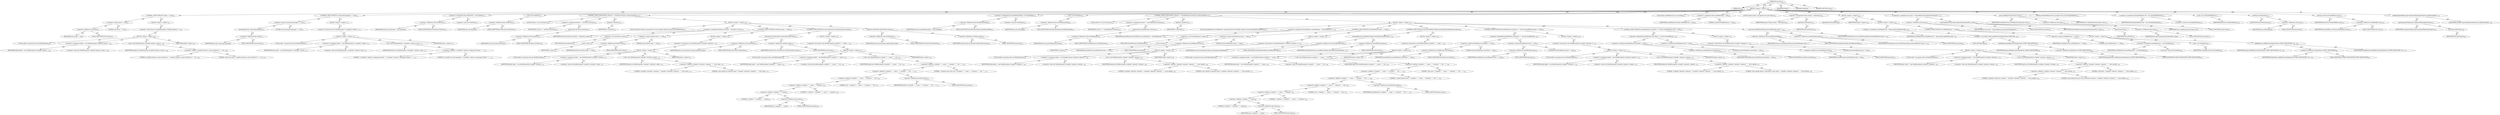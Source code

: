 digraph "execute" {  
"111669149706" [label = <(METHOD,execute)<SUB>206</SUB>> ]
"115964116997" [label = <(PARAM,this)<SUB>206</SUB>> ]
"25769803786" [label = <(BLOCK,&lt;empty&gt;,&lt;empty&gt;)<SUB>206</SUB>> ]
"47244640256" [label = <(CONTROL_STRUCTURE,IF,if (name == null))<SUB>207</SUB>> ]
"30064771088" [label = <(&lt;operator&gt;.equals,name == null)<SUB>207</SUB>> ]
"30064771089" [label = <(&lt;operator&gt;.fieldAccess,this.name)<SUB>207</SUB>> ]
"68719476761" [label = <(IDENTIFIER,this,name == null)> ]
"55834574856" [label = <(FIELD_IDENTIFIER,name,name)<SUB>207</SUB>> ]
"90194313216" [label = <(LITERAL,null,name == null)<SUB>207</SUB>> ]
"25769803787" [label = <(BLOCK,&lt;empty&gt;,&lt;empty&gt;)<SUB>207</SUB>> ]
"30064771090" [label = <(&lt;operator&gt;.throw,throw new BuildException(&quot;scriptdef requires a ...)<SUB>208</SUB>> ]
"25769803788" [label = <(BLOCK,&lt;empty&gt;,&lt;empty&gt;)<SUB>208</SUB>> ]
"94489280512" [label = <(LOCAL,$obj0: org.apache.tools.ant.BuildException)<SUB>208</SUB>> ]
"30064771091" [label = <(&lt;operator&gt;.assignment,$obj0 = new BuildException(&quot;scriptdef requires ...)<SUB>208</SUB>> ]
"68719476762" [label = <(IDENTIFIER,$obj0,$obj0 = new BuildException(&quot;scriptdef requires ...)<SUB>208</SUB>> ]
"30064771092" [label = <(&lt;operator&gt;.alloc,new BuildException(&quot;scriptdef requires a name a...)<SUB>208</SUB>> ]
"30064771093" [label = <(&lt;init&gt;,new BuildException(&quot;scriptdef requires a name a...)<SUB>208</SUB>> ]
"68719476763" [label = <(IDENTIFIER,$obj0,new BuildException(&quot;scriptdef requires a name a...)<SUB>208</SUB>> ]
"30064771094" [label = <(&lt;operator&gt;.addition,&quot;scriptdef requires a name attribute to &quot; + &quot;na...)<SUB>208</SUB>> ]
"90194313217" [label = <(LITERAL,&quot;scriptdef requires a name attribute to &quot;,&quot;scriptdef requires a name attribute to &quot; + &quot;na...)<SUB>208</SUB>> ]
"90194313218" [label = <(LITERAL,&quot;name the script&quot;,&quot;scriptdef requires a name attribute to &quot; + &quot;na...)<SUB>209</SUB>> ]
"68719476764" [label = <(IDENTIFIER,$obj0,&lt;empty&gt;)<SUB>208</SUB>> ]
"47244640257" [label = <(CONTROL_STRUCTURE,IF,if (runner.getLanguage() == null))<SUB>212</SUB>> ]
"30064771095" [label = <(&lt;operator&gt;.equals,runner.getLanguage() == null)<SUB>212</SUB>> ]
"30064771096" [label = <(getLanguage,this.runner.getLanguage())<SUB>212</SUB>> ]
"30064771097" [label = <(&lt;operator&gt;.fieldAccess,this.runner)<SUB>212</SUB>> ]
"68719476765" [label = <(IDENTIFIER,this,this.runner.getLanguage())> ]
"55834574857" [label = <(FIELD_IDENTIFIER,runner,runner)<SUB>212</SUB>> ]
"90194313219" [label = <(LITERAL,null,runner.getLanguage() == null)<SUB>212</SUB>> ]
"25769803789" [label = <(BLOCK,&lt;empty&gt;,&lt;empty&gt;)<SUB>212</SUB>> ]
"30064771098" [label = <(&lt;operator&gt;.throw,throw new BuildException(&quot;&lt;scriptdef&gt; requires ...)<SUB>213</SUB>> ]
"25769803790" [label = <(BLOCK,&lt;empty&gt;,&lt;empty&gt;)<SUB>213</SUB>> ]
"94489280513" [label = <(LOCAL,$obj1: org.apache.tools.ant.BuildException)<SUB>213</SUB>> ]
"30064771099" [label = <(&lt;operator&gt;.assignment,$obj1 = new BuildException(&quot;&lt;scriptdef&gt; require...)<SUB>213</SUB>> ]
"68719476766" [label = <(IDENTIFIER,$obj1,$obj1 = new BuildException(&quot;&lt;scriptdef&gt; require...)<SUB>213</SUB>> ]
"30064771100" [label = <(&lt;operator&gt;.alloc,new BuildException(&quot;&lt;scriptdef&gt; requires a lang...)<SUB>213</SUB>> ]
"30064771101" [label = <(&lt;init&gt;,new BuildException(&quot;&lt;scriptdef&gt; requires a lang...)<SUB>213</SUB>> ]
"68719476767" [label = <(IDENTIFIER,$obj1,new BuildException(&quot;&lt;scriptdef&gt; requires a lang...)<SUB>213</SUB>> ]
"30064771102" [label = <(&lt;operator&gt;.addition,&quot;&lt;scriptdef&gt; requires a language attribute &quot; + ...)<SUB>213</SUB>> ]
"90194313220" [label = <(LITERAL,&quot;&lt;scriptdef&gt; requires a language attribute &quot;,&quot;&lt;scriptdef&gt; requires a language attribute &quot; + ...)<SUB>213</SUB>> ]
"90194313221" [label = <(LITERAL,&quot;to specify the script language&quot;,&quot;&lt;scriptdef&gt; requires a language attribute &quot; + ...)<SUB>214</SUB>> ]
"68719476768" [label = <(IDENTIFIER,$obj1,&lt;empty&gt;)<SUB>213</SUB>> ]
"30064771103" [label = <(&lt;operator&gt;.assignment,this.attributeSet = new HashSet())<SUB>217</SUB>> ]
"30064771104" [label = <(&lt;operator&gt;.fieldAccess,this.attributeSet)<SUB>217</SUB>> ]
"68719476769" [label = <(IDENTIFIER,this,this.attributeSet = new HashSet())> ]
"55834574858" [label = <(FIELD_IDENTIFIER,attributeSet,attributeSet)<SUB>217</SUB>> ]
"30064771105" [label = <(&lt;operator&gt;.alloc,new HashSet())<SUB>217</SUB>> ]
"30064771106" [label = <(&lt;init&gt;,new HashSet())<SUB>217</SUB>> ]
"30064771107" [label = <(&lt;operator&gt;.fieldAccess,this.attributeSet)<SUB>217</SUB>> ]
"68719476770" [label = <(IDENTIFIER,this,new HashSet())> ]
"55834574859" [label = <(FIELD_IDENTIFIER,attributeSet,attributeSet)<SUB>217</SUB>> ]
"47244640258" [label = <(CONTROL_STRUCTURE,FOR,for (Iterator i = attributes.iterator(); Some(i.hasNext()); ))<SUB>218</SUB>> ]
"94489280514" [label = <(LOCAL,Iterator i: java.util.Iterator)<SUB>218</SUB>> ]
"30064771108" [label = <(&lt;operator&gt;.assignment,Iterator i = attributes.iterator())<SUB>218</SUB>> ]
"68719476771" [label = <(IDENTIFIER,i,Iterator i = attributes.iterator())<SUB>218</SUB>> ]
"30064771109" [label = <(iterator,this.attributes.iterator())<SUB>218</SUB>> ]
"30064771110" [label = <(&lt;operator&gt;.fieldAccess,this.attributes)<SUB>218</SUB>> ]
"68719476772" [label = <(IDENTIFIER,this,this.attributes.iterator())> ]
"55834574860" [label = <(FIELD_IDENTIFIER,attributes,attributes)<SUB>218</SUB>> ]
"30064771111" [label = <(hasNext,i.hasNext())<SUB>218</SUB>> ]
"68719476773" [label = <(IDENTIFIER,i,i.hasNext())<SUB>218</SUB>> ]
"25769803791" [label = <(BLOCK,&lt;empty&gt;,&lt;empty&gt;)<SUB>218</SUB>> ]
"94489280515" [label = <(LOCAL,Attribute attribute: org.apache.tools.ant.taskdefs.optional.script.ScriptDef$Attribute)<SUB>219</SUB>> ]
"30064771112" [label = <(&lt;operator&gt;.assignment,Attribute attribute = (Attribute) i.next())<SUB>219</SUB>> ]
"68719476774" [label = <(IDENTIFIER,attribute,Attribute attribute = (Attribute) i.next())<SUB>219</SUB>> ]
"30064771113" [label = <(&lt;operator&gt;.cast,(Attribute) i.next())<SUB>219</SUB>> ]
"180388626432" [label = <(TYPE_REF,Attribute,Attribute)<SUB>219</SUB>> ]
"30064771114" [label = <(next,i.next())<SUB>219</SUB>> ]
"68719476775" [label = <(IDENTIFIER,i,i.next())<SUB>219</SUB>> ]
"47244640259" [label = <(CONTROL_STRUCTURE,IF,if (attribute.name == null))<SUB>220</SUB>> ]
"30064771115" [label = <(&lt;operator&gt;.equals,attribute.name == null)<SUB>220</SUB>> ]
"30064771116" [label = <(&lt;operator&gt;.fieldAccess,attribute.name)<SUB>220</SUB>> ]
"68719476776" [label = <(IDENTIFIER,attribute,attribute.name == null)<SUB>220</SUB>> ]
"55834574861" [label = <(FIELD_IDENTIFIER,name,name)<SUB>220</SUB>> ]
"90194313222" [label = <(LITERAL,null,attribute.name == null)<SUB>220</SUB>> ]
"25769803792" [label = <(BLOCK,&lt;empty&gt;,&lt;empty&gt;)<SUB>220</SUB>> ]
"30064771117" [label = <(&lt;operator&gt;.throw,throw new BuildException(&quot;scriptdef &lt;attribute&gt;...)<SUB>221</SUB>> ]
"25769803793" [label = <(BLOCK,&lt;empty&gt;,&lt;empty&gt;)<SUB>221</SUB>> ]
"94489280516" [label = <(LOCAL,$obj2: org.apache.tools.ant.BuildException)<SUB>221</SUB>> ]
"30064771118" [label = <(&lt;operator&gt;.assignment,$obj2 = new BuildException(&quot;scriptdef &lt;attribut...)<SUB>221</SUB>> ]
"68719476777" [label = <(IDENTIFIER,$obj2,$obj2 = new BuildException(&quot;scriptdef &lt;attribut...)<SUB>221</SUB>> ]
"30064771119" [label = <(&lt;operator&gt;.alloc,new BuildException(&quot;scriptdef &lt;attribute&gt; eleme...)<SUB>221</SUB>> ]
"30064771120" [label = <(&lt;init&gt;,new BuildException(&quot;scriptdef &lt;attribute&gt; eleme...)<SUB>221</SUB>> ]
"68719476778" [label = <(IDENTIFIER,$obj2,new BuildException(&quot;scriptdef &lt;attribute&gt; eleme...)<SUB>221</SUB>> ]
"30064771121" [label = <(&lt;operator&gt;.addition,&quot;scriptdef &lt;attribute&gt; elements &quot; + &quot;must speci...)<SUB>221</SUB>> ]
"90194313223" [label = <(LITERAL,&quot;scriptdef &lt;attribute&gt; elements &quot;,&quot;scriptdef &lt;attribute&gt; elements &quot; + &quot;must speci...)<SUB>221</SUB>> ]
"90194313224" [label = <(LITERAL,&quot;must specify an attribute name&quot;,&quot;scriptdef &lt;attribute&gt; elements &quot; + &quot;must speci...)<SUB>222</SUB>> ]
"68719476779" [label = <(IDENTIFIER,$obj2,&lt;empty&gt;)<SUB>221</SUB>> ]
"47244640260" [label = <(CONTROL_STRUCTURE,IF,if (this.attributeSet.contains(attribute.name)))<SUB>225</SUB>> ]
"30064771122" [label = <(contains,this.attributeSet.contains(attribute.name))<SUB>225</SUB>> ]
"30064771123" [label = <(&lt;operator&gt;.fieldAccess,this.attributeSet)<SUB>225</SUB>> ]
"68719476780" [label = <(IDENTIFIER,this,this.attributeSet.contains(attribute.name))> ]
"55834574862" [label = <(FIELD_IDENTIFIER,attributeSet,attributeSet)<SUB>225</SUB>> ]
"30064771124" [label = <(&lt;operator&gt;.fieldAccess,attribute.name)<SUB>225</SUB>> ]
"68719476781" [label = <(IDENTIFIER,attribute,this.attributeSet.contains(attribute.name))<SUB>225</SUB>> ]
"55834574863" [label = <(FIELD_IDENTIFIER,name,name)<SUB>225</SUB>> ]
"25769803794" [label = <(BLOCK,&lt;empty&gt;,&lt;empty&gt;)<SUB>225</SUB>> ]
"30064771125" [label = <(&lt;operator&gt;.throw,throw new BuildException(&quot;scriptdef &lt;&quot; + name +...)<SUB>226</SUB>> ]
"25769803795" [label = <(BLOCK,&lt;empty&gt;,&lt;empty&gt;)<SUB>226</SUB>> ]
"94489280517" [label = <(LOCAL,$obj3: org.apache.tools.ant.BuildException)<SUB>226</SUB>> ]
"30064771126" [label = <(&lt;operator&gt;.assignment,$obj3 = new BuildException(&quot;scriptdef &lt;&quot; + name...)<SUB>226</SUB>> ]
"68719476782" [label = <(IDENTIFIER,$obj3,$obj3 = new BuildException(&quot;scriptdef &lt;&quot; + name...)<SUB>226</SUB>> ]
"30064771127" [label = <(&lt;operator&gt;.alloc,new BuildException(&quot;scriptdef &lt;&quot; + name + &quot;&gt; de...)<SUB>226</SUB>> ]
"30064771128" [label = <(&lt;init&gt;,new BuildException(&quot;scriptdef &lt;&quot; + name + &quot;&gt; de...)<SUB>226</SUB>> ]
"68719476783" [label = <(IDENTIFIER,$obj3,new BuildException(&quot;scriptdef &lt;&quot; + name + &quot;&gt; de...)<SUB>226</SUB>> ]
"30064771129" [label = <(&lt;operator&gt;.addition,&quot;scriptdef &lt;&quot; + name + &quot;&gt; declares &quot; + &quot;the &quot; +...)<SUB>226</SUB>> ]
"30064771130" [label = <(&lt;operator&gt;.addition,&quot;scriptdef &lt;&quot; + name + &quot;&gt; declares &quot; + &quot;the &quot; +...)<SUB>226</SUB>> ]
"30064771131" [label = <(&lt;operator&gt;.addition,&quot;scriptdef &lt;&quot; + name + &quot;&gt; declares &quot; + &quot;the &quot;)<SUB>226</SUB>> ]
"30064771132" [label = <(&lt;operator&gt;.addition,&quot;scriptdef &lt;&quot; + name + &quot;&gt; declares &quot;)<SUB>226</SUB>> ]
"30064771133" [label = <(&lt;operator&gt;.addition,&quot;scriptdef &lt;&quot; + name)<SUB>226</SUB>> ]
"90194313225" [label = <(LITERAL,&quot;scriptdef &lt;&quot;,&quot;scriptdef &lt;&quot; + name)<SUB>226</SUB>> ]
"30064771134" [label = <(&lt;operator&gt;.fieldAccess,this.name)<SUB>226</SUB>> ]
"68719476784" [label = <(IDENTIFIER,this,&quot;scriptdef &lt;&quot; + name)> ]
"55834574864" [label = <(FIELD_IDENTIFIER,name,name)<SUB>226</SUB>> ]
"90194313226" [label = <(LITERAL,&quot;&gt; declares &quot;,&quot;scriptdef &lt;&quot; + name + &quot;&gt; declares &quot;)<SUB>226</SUB>> ]
"90194313227" [label = <(LITERAL,&quot;the &quot;,&quot;scriptdef &lt;&quot; + name + &quot;&gt; declares &quot; + &quot;the &quot;)<SUB>227</SUB>> ]
"30064771135" [label = <(&lt;operator&gt;.fieldAccess,attribute.name)<SUB>227</SUB>> ]
"68719476785" [label = <(IDENTIFIER,attribute,&quot;scriptdef &lt;&quot; + name + &quot;&gt; declares &quot; + &quot;the &quot; +...)<SUB>227</SUB>> ]
"55834574865" [label = <(FIELD_IDENTIFIER,name,name)<SUB>227</SUB>> ]
"90194313228" [label = <(LITERAL,&quot; attribute more than once&quot;,&quot;scriptdef &lt;&quot; + name + &quot;&gt; declares &quot; + &quot;the &quot; +...)<SUB>227</SUB>> ]
"68719476786" [label = <(IDENTIFIER,$obj3,&lt;empty&gt;)<SUB>226</SUB>> ]
"30064771136" [label = <(add,this.attributeSet.add(attribute.name))<SUB>229</SUB>> ]
"30064771137" [label = <(&lt;operator&gt;.fieldAccess,this.attributeSet)<SUB>229</SUB>> ]
"68719476787" [label = <(IDENTIFIER,this,this.attributeSet.add(attribute.name))> ]
"55834574866" [label = <(FIELD_IDENTIFIER,attributeSet,attributeSet)<SUB>229</SUB>> ]
"30064771138" [label = <(&lt;operator&gt;.fieldAccess,attribute.name)<SUB>229</SUB>> ]
"68719476788" [label = <(IDENTIFIER,attribute,this.attributeSet.add(attribute.name))<SUB>229</SUB>> ]
"55834574867" [label = <(FIELD_IDENTIFIER,name,name)<SUB>229</SUB>> ]
"30064771139" [label = <(&lt;operator&gt;.assignment,this.nestedElementMap = new HashMap())<SUB>232</SUB>> ]
"30064771140" [label = <(&lt;operator&gt;.fieldAccess,this.nestedElementMap)<SUB>232</SUB>> ]
"68719476789" [label = <(IDENTIFIER,this,this.nestedElementMap = new HashMap())> ]
"55834574868" [label = <(FIELD_IDENTIFIER,nestedElementMap,nestedElementMap)<SUB>232</SUB>> ]
"30064771141" [label = <(&lt;operator&gt;.alloc,new HashMap())<SUB>232</SUB>> ]
"30064771142" [label = <(&lt;init&gt;,new HashMap())<SUB>232</SUB>> ]
"30064771143" [label = <(&lt;operator&gt;.fieldAccess,this.nestedElementMap)<SUB>232</SUB>> ]
"68719476790" [label = <(IDENTIFIER,this,new HashMap())> ]
"55834574869" [label = <(FIELD_IDENTIFIER,nestedElementMap,nestedElementMap)<SUB>232</SUB>> ]
"47244640261" [label = <(CONTROL_STRUCTURE,FOR,for (Iterator i = nestedElements.iterator(); Some(i.hasNext()); ))<SUB>233</SUB>> ]
"94489280518" [label = <(LOCAL,Iterator i: java.util.Iterator)<SUB>233</SUB>> ]
"30064771144" [label = <(&lt;operator&gt;.assignment,Iterator i = nestedElements.iterator())<SUB>233</SUB>> ]
"68719476791" [label = <(IDENTIFIER,i,Iterator i = nestedElements.iterator())<SUB>233</SUB>> ]
"30064771145" [label = <(iterator,this.nestedElements.iterator())<SUB>233</SUB>> ]
"30064771146" [label = <(&lt;operator&gt;.fieldAccess,this.nestedElements)<SUB>233</SUB>> ]
"68719476792" [label = <(IDENTIFIER,this,this.nestedElements.iterator())> ]
"55834574870" [label = <(FIELD_IDENTIFIER,nestedElements,nestedElements)<SUB>233</SUB>> ]
"30064771147" [label = <(hasNext,i.hasNext())<SUB>233</SUB>> ]
"68719476793" [label = <(IDENTIFIER,i,i.hasNext())<SUB>233</SUB>> ]
"25769803796" [label = <(BLOCK,&lt;empty&gt;,&lt;empty&gt;)<SUB>233</SUB>> ]
"94489280519" [label = <(LOCAL,NestedElement nestedElement: org.apache.tools.ant.taskdefs.optional.script.ScriptDef$NestedElement)<SUB>234</SUB>> ]
"30064771148" [label = <(&lt;operator&gt;.assignment,NestedElement nestedElement = (NestedElement) i...)<SUB>234</SUB>> ]
"68719476794" [label = <(IDENTIFIER,nestedElement,NestedElement nestedElement = (NestedElement) i...)<SUB>234</SUB>> ]
"30064771149" [label = <(&lt;operator&gt;.cast,(NestedElement) i.next())<SUB>234</SUB>> ]
"180388626433" [label = <(TYPE_REF,NestedElement,NestedElement)<SUB>234</SUB>> ]
"30064771150" [label = <(next,i.next())<SUB>234</SUB>> ]
"68719476795" [label = <(IDENTIFIER,i,i.next())<SUB>234</SUB>> ]
"47244640262" [label = <(CONTROL_STRUCTURE,IF,if (nestedElement.name == null))<SUB>235</SUB>> ]
"30064771151" [label = <(&lt;operator&gt;.equals,nestedElement.name == null)<SUB>235</SUB>> ]
"30064771152" [label = <(&lt;operator&gt;.fieldAccess,nestedElement.name)<SUB>235</SUB>> ]
"68719476796" [label = <(IDENTIFIER,nestedElement,nestedElement.name == null)<SUB>235</SUB>> ]
"55834574871" [label = <(FIELD_IDENTIFIER,name,name)<SUB>235</SUB>> ]
"90194313229" [label = <(LITERAL,null,nestedElement.name == null)<SUB>235</SUB>> ]
"25769803797" [label = <(BLOCK,&lt;empty&gt;,&lt;empty&gt;)<SUB>235</SUB>> ]
"30064771153" [label = <(&lt;operator&gt;.throw,throw new BuildException(&quot;scriptdef &lt;element&gt; e...)<SUB>236</SUB>> ]
"25769803798" [label = <(BLOCK,&lt;empty&gt;,&lt;empty&gt;)<SUB>236</SUB>> ]
"94489280520" [label = <(LOCAL,$obj4: org.apache.tools.ant.BuildException)<SUB>236</SUB>> ]
"30064771154" [label = <(&lt;operator&gt;.assignment,$obj4 = new BuildException(&quot;scriptdef &lt;element&gt;...)<SUB>236</SUB>> ]
"68719476797" [label = <(IDENTIFIER,$obj4,$obj4 = new BuildException(&quot;scriptdef &lt;element&gt;...)<SUB>236</SUB>> ]
"30064771155" [label = <(&lt;operator&gt;.alloc,new BuildException(&quot;scriptdef &lt;element&gt; element...)<SUB>236</SUB>> ]
"30064771156" [label = <(&lt;init&gt;,new BuildException(&quot;scriptdef &lt;element&gt; element...)<SUB>236</SUB>> ]
"68719476798" [label = <(IDENTIFIER,$obj4,new BuildException(&quot;scriptdef &lt;element&gt; element...)<SUB>236</SUB>> ]
"30064771157" [label = <(&lt;operator&gt;.addition,&quot;scriptdef &lt;element&gt; elements &quot; + &quot;must specify...)<SUB>236</SUB>> ]
"90194313230" [label = <(LITERAL,&quot;scriptdef &lt;element&gt; elements &quot;,&quot;scriptdef &lt;element&gt; elements &quot; + &quot;must specify...)<SUB>236</SUB>> ]
"90194313231" [label = <(LITERAL,&quot;must specify an element name&quot;,&quot;scriptdef &lt;element&gt; elements &quot; + &quot;must specify...)<SUB>237</SUB>> ]
"68719476799" [label = <(IDENTIFIER,$obj4,&lt;empty&gt;)<SUB>236</SUB>> ]
"47244640263" [label = <(CONTROL_STRUCTURE,IF,if (this.nestedElementMap.containsKey(nestedElement.name)))<SUB>239</SUB>> ]
"30064771158" [label = <(containsKey,this.nestedElementMap.containsKey(nestedElement...)<SUB>239</SUB>> ]
"30064771159" [label = <(&lt;operator&gt;.fieldAccess,this.nestedElementMap)<SUB>239</SUB>> ]
"68719476800" [label = <(IDENTIFIER,this,this.nestedElementMap.containsKey(nestedElement...)> ]
"55834574872" [label = <(FIELD_IDENTIFIER,nestedElementMap,nestedElementMap)<SUB>239</SUB>> ]
"30064771160" [label = <(&lt;operator&gt;.fieldAccess,nestedElement.name)<SUB>239</SUB>> ]
"68719476801" [label = <(IDENTIFIER,nestedElement,this.nestedElementMap.containsKey(nestedElement...)<SUB>239</SUB>> ]
"55834574873" [label = <(FIELD_IDENTIFIER,name,name)<SUB>239</SUB>> ]
"25769803799" [label = <(BLOCK,&lt;empty&gt;,&lt;empty&gt;)<SUB>239</SUB>> ]
"30064771161" [label = <(&lt;operator&gt;.throw,throw new BuildException(&quot;scriptdef &lt;&quot; + name +...)<SUB>240</SUB>> ]
"25769803800" [label = <(BLOCK,&lt;empty&gt;,&lt;empty&gt;)<SUB>240</SUB>> ]
"94489280521" [label = <(LOCAL,$obj5: org.apache.tools.ant.BuildException)<SUB>240</SUB>> ]
"30064771162" [label = <(&lt;operator&gt;.assignment,$obj5 = new BuildException(&quot;scriptdef &lt;&quot; + name...)<SUB>240</SUB>> ]
"68719476802" [label = <(IDENTIFIER,$obj5,$obj5 = new BuildException(&quot;scriptdef &lt;&quot; + name...)<SUB>240</SUB>> ]
"30064771163" [label = <(&lt;operator&gt;.alloc,new BuildException(&quot;scriptdef &lt;&quot; + name + &quot;&gt; de...)<SUB>240</SUB>> ]
"30064771164" [label = <(&lt;init&gt;,new BuildException(&quot;scriptdef &lt;&quot; + name + &quot;&gt; de...)<SUB>240</SUB>> ]
"68719476803" [label = <(IDENTIFIER,$obj5,new BuildException(&quot;scriptdef &lt;&quot; + name + &quot;&gt; de...)<SUB>240</SUB>> ]
"30064771165" [label = <(&lt;operator&gt;.addition,&quot;scriptdef &lt;&quot; + name + &quot;&gt; declares &quot; + &quot;the &quot; +...)<SUB>240</SUB>> ]
"30064771166" [label = <(&lt;operator&gt;.addition,&quot;scriptdef &lt;&quot; + name + &quot;&gt; declares &quot; + &quot;the &quot; +...)<SUB>240</SUB>> ]
"30064771167" [label = <(&lt;operator&gt;.addition,&quot;scriptdef &lt;&quot; + name + &quot;&gt; declares &quot; + &quot;the &quot; +...)<SUB>240</SUB>> ]
"30064771168" [label = <(&lt;operator&gt;.addition,&quot;scriptdef &lt;&quot; + name + &quot;&gt; declares &quot; + &quot;the &quot;)<SUB>240</SUB>> ]
"30064771169" [label = <(&lt;operator&gt;.addition,&quot;scriptdef &lt;&quot; + name + &quot;&gt; declares &quot;)<SUB>240</SUB>> ]
"30064771170" [label = <(&lt;operator&gt;.addition,&quot;scriptdef &lt;&quot; + name)<SUB>240</SUB>> ]
"90194313232" [label = <(LITERAL,&quot;scriptdef &lt;&quot;,&quot;scriptdef &lt;&quot; + name)<SUB>240</SUB>> ]
"30064771171" [label = <(&lt;operator&gt;.fieldAccess,this.name)<SUB>240</SUB>> ]
"68719476804" [label = <(IDENTIFIER,this,&quot;scriptdef &lt;&quot; + name)> ]
"55834574874" [label = <(FIELD_IDENTIFIER,name,name)<SUB>240</SUB>> ]
"90194313233" [label = <(LITERAL,&quot;&gt; declares &quot;,&quot;scriptdef &lt;&quot; + name + &quot;&gt; declares &quot;)<SUB>240</SUB>> ]
"90194313234" [label = <(LITERAL,&quot;the &quot;,&quot;scriptdef &lt;&quot; + name + &quot;&gt; declares &quot; + &quot;the &quot;)<SUB>241</SUB>> ]
"30064771172" [label = <(&lt;operator&gt;.fieldAccess,nestedElement.name)<SUB>241</SUB>> ]
"68719476805" [label = <(IDENTIFIER,nestedElement,&quot;scriptdef &lt;&quot; + name + &quot;&gt; declares &quot; + &quot;the &quot; +...)<SUB>241</SUB>> ]
"55834574875" [label = <(FIELD_IDENTIFIER,name,name)<SUB>241</SUB>> ]
"90194313235" [label = <(LITERAL,&quot; nested element more &quot;,&quot;scriptdef &lt;&quot; + name + &quot;&gt; declares &quot; + &quot;the &quot; +...)<SUB>241</SUB>> ]
"90194313236" [label = <(LITERAL,&quot;than once&quot;,&quot;scriptdef &lt;&quot; + name + &quot;&gt; declares &quot; + &quot;the &quot; +...)<SUB>242</SUB>> ]
"68719476806" [label = <(IDENTIFIER,$obj5,&lt;empty&gt;)<SUB>240</SUB>> ]
"47244640264" [label = <(CONTROL_STRUCTURE,IF,if (nestedElement.className == null &amp;&amp; nestedElement.type == null))<SUB>245</SUB>> ]
"30064771173" [label = <(&lt;operator&gt;.logicalAnd,nestedElement.className == null &amp;&amp; nestedElemen...)<SUB>245</SUB>> ]
"30064771174" [label = <(&lt;operator&gt;.equals,nestedElement.className == null)<SUB>245</SUB>> ]
"30064771175" [label = <(&lt;operator&gt;.fieldAccess,nestedElement.className)<SUB>245</SUB>> ]
"68719476807" [label = <(IDENTIFIER,nestedElement,nestedElement.className == null)<SUB>245</SUB>> ]
"55834574876" [label = <(FIELD_IDENTIFIER,className,className)<SUB>245</SUB>> ]
"90194313237" [label = <(LITERAL,null,nestedElement.className == null)<SUB>245</SUB>> ]
"30064771176" [label = <(&lt;operator&gt;.equals,nestedElement.type == null)<SUB>246</SUB>> ]
"30064771177" [label = <(&lt;operator&gt;.fieldAccess,nestedElement.type)<SUB>246</SUB>> ]
"68719476808" [label = <(IDENTIFIER,nestedElement,nestedElement.type == null)<SUB>246</SUB>> ]
"55834574877" [label = <(FIELD_IDENTIFIER,type,type)<SUB>246</SUB>> ]
"90194313238" [label = <(LITERAL,null,nestedElement.type == null)<SUB>246</SUB>> ]
"25769803801" [label = <(BLOCK,&lt;empty&gt;,&lt;empty&gt;)<SUB>246</SUB>> ]
"30064771178" [label = <(&lt;operator&gt;.throw,throw new BuildException(&quot;scriptdef &lt;element&gt; e...)<SUB>247</SUB>> ]
"25769803802" [label = <(BLOCK,&lt;empty&gt;,&lt;empty&gt;)<SUB>247</SUB>> ]
"94489280522" [label = <(LOCAL,$obj6: org.apache.tools.ant.BuildException)<SUB>247</SUB>> ]
"30064771179" [label = <(&lt;operator&gt;.assignment,$obj6 = new BuildException(&quot;scriptdef &lt;element&gt;...)<SUB>247</SUB>> ]
"68719476809" [label = <(IDENTIFIER,$obj6,$obj6 = new BuildException(&quot;scriptdef &lt;element&gt;...)<SUB>247</SUB>> ]
"30064771180" [label = <(&lt;operator&gt;.alloc,new BuildException(&quot;scriptdef &lt;element&gt; element...)<SUB>247</SUB>> ]
"30064771181" [label = <(&lt;init&gt;,new BuildException(&quot;scriptdef &lt;element&gt; element...)<SUB>247</SUB>> ]
"68719476810" [label = <(IDENTIFIER,$obj6,new BuildException(&quot;scriptdef &lt;element&gt; element...)<SUB>247</SUB>> ]
"30064771182" [label = <(&lt;operator&gt;.addition,&quot;scriptdef &lt;element&gt; elements &quot; + &quot;must specify...)<SUB>247</SUB>> ]
"90194313239" [label = <(LITERAL,&quot;scriptdef &lt;element&gt; elements &quot;,&quot;scriptdef &lt;element&gt; elements &quot; + &quot;must specify...)<SUB>247</SUB>> ]
"90194313240" [label = <(LITERAL,&quot;must specify either a classname or type attrib...,&quot;scriptdef &lt;element&gt; elements &quot; + &quot;must specify...)<SUB>248</SUB>> ]
"68719476811" [label = <(IDENTIFIER,$obj6,&lt;empty&gt;)<SUB>247</SUB>> ]
"47244640265" [label = <(CONTROL_STRUCTURE,IF,if (nestedElement.className != null &amp;&amp; nestedElement.type != null))<SUB>250</SUB>> ]
"30064771183" [label = <(&lt;operator&gt;.logicalAnd,nestedElement.className != null &amp;&amp; nestedElemen...)<SUB>250</SUB>> ]
"30064771184" [label = <(&lt;operator&gt;.notEquals,nestedElement.className != null)<SUB>250</SUB>> ]
"30064771185" [label = <(&lt;operator&gt;.fieldAccess,nestedElement.className)<SUB>250</SUB>> ]
"68719476812" [label = <(IDENTIFIER,nestedElement,nestedElement.className != null)<SUB>250</SUB>> ]
"55834574878" [label = <(FIELD_IDENTIFIER,className,className)<SUB>250</SUB>> ]
"90194313241" [label = <(LITERAL,null,nestedElement.className != null)<SUB>250</SUB>> ]
"30064771186" [label = <(&lt;operator&gt;.notEquals,nestedElement.type != null)<SUB>251</SUB>> ]
"30064771187" [label = <(&lt;operator&gt;.fieldAccess,nestedElement.type)<SUB>251</SUB>> ]
"68719476813" [label = <(IDENTIFIER,nestedElement,nestedElement.type != null)<SUB>251</SUB>> ]
"55834574879" [label = <(FIELD_IDENTIFIER,type,type)<SUB>251</SUB>> ]
"90194313242" [label = <(LITERAL,null,nestedElement.type != null)<SUB>251</SUB>> ]
"25769803803" [label = <(BLOCK,&lt;empty&gt;,&lt;empty&gt;)<SUB>251</SUB>> ]
"30064771188" [label = <(&lt;operator&gt;.throw,throw new BuildException(&quot;scriptdef &lt;element&gt; e...)<SUB>252</SUB>> ]
"25769803804" [label = <(BLOCK,&lt;empty&gt;,&lt;empty&gt;)<SUB>252</SUB>> ]
"94489280523" [label = <(LOCAL,$obj7: org.apache.tools.ant.BuildException)<SUB>252</SUB>> ]
"30064771189" [label = <(&lt;operator&gt;.assignment,$obj7 = new BuildException(&quot;scriptdef &lt;element&gt;...)<SUB>252</SUB>> ]
"68719476814" [label = <(IDENTIFIER,$obj7,$obj7 = new BuildException(&quot;scriptdef &lt;element&gt;...)<SUB>252</SUB>> ]
"30064771190" [label = <(&lt;operator&gt;.alloc,new BuildException(&quot;scriptdef &lt;element&gt; element...)<SUB>252</SUB>> ]
"30064771191" [label = <(&lt;init&gt;,new BuildException(&quot;scriptdef &lt;element&gt; element...)<SUB>252</SUB>> ]
"68719476815" [label = <(IDENTIFIER,$obj7,new BuildException(&quot;scriptdef &lt;element&gt; element...)<SUB>252</SUB>> ]
"30064771192" [label = <(&lt;operator&gt;.addition,&quot;scriptdef &lt;element&gt; elements &quot; + &quot;must specify...)<SUB>252</SUB>> ]
"30064771193" [label = <(&lt;operator&gt;.addition,&quot;scriptdef &lt;element&gt; elements &quot; + &quot;must specify...)<SUB>252</SUB>> ]
"90194313243" [label = <(LITERAL,&quot;scriptdef &lt;element&gt; elements &quot;,&quot;scriptdef &lt;element&gt; elements &quot; + &quot;must specify...)<SUB>252</SUB>> ]
"90194313244" [label = <(LITERAL,&quot;must specify only one of the classname and type &quot;,&quot;scriptdef &lt;element&gt; elements &quot; + &quot;must specify...)<SUB>253</SUB>> ]
"90194313245" [label = <(LITERAL,&quot;attributes&quot;,&quot;scriptdef &lt;element&gt; elements &quot; + &quot;must specify...)<SUB>254</SUB>> ]
"68719476816" [label = <(IDENTIFIER,$obj7,&lt;empty&gt;)<SUB>252</SUB>> ]
"30064771194" [label = <(put,this.nestedElementMap.put(nestedElement.name, n...)<SUB>258</SUB>> ]
"30064771195" [label = <(&lt;operator&gt;.fieldAccess,this.nestedElementMap)<SUB>258</SUB>> ]
"68719476817" [label = <(IDENTIFIER,this,this.nestedElementMap.put(nestedElement.name, n...)> ]
"55834574880" [label = <(FIELD_IDENTIFIER,nestedElementMap,nestedElementMap)<SUB>258</SUB>> ]
"30064771196" [label = <(&lt;operator&gt;.fieldAccess,nestedElement.name)<SUB>258</SUB>> ]
"68719476818" [label = <(IDENTIFIER,nestedElement,this.nestedElementMap.put(nestedElement.name, n...)<SUB>258</SUB>> ]
"55834574881" [label = <(FIELD_IDENTIFIER,name,name)<SUB>258</SUB>> ]
"68719476819" [label = <(IDENTIFIER,nestedElement,this.nestedElementMap.put(nestedElement.name, n...)<SUB>258</SUB>> ]
"94489280524" [label = <(LOCAL,Map scriptRepository: java.util.Map)<SUB>262</SUB>> ]
"30064771197" [label = <(&lt;operator&gt;.assignment,Map scriptRepository = null)<SUB>262</SUB>> ]
"68719476820" [label = <(IDENTIFIER,scriptRepository,Map scriptRepository = null)<SUB>262</SUB>> ]
"90194313246" [label = <(LITERAL,null,Map scriptRepository = null)<SUB>262</SUB>> ]
"94489280525" [label = <(LOCAL,Project project: org.apache.tools.ant.Project)<SUB>263</SUB>> ]
"30064771198" [label = <(&lt;operator&gt;.assignment,Project project = getProject())<SUB>263</SUB>> ]
"68719476821" [label = <(IDENTIFIER,project,Project project = getProject())<SUB>263</SUB>> ]
"30064771199" [label = <(getProject,getProject())<SUB>263</SUB>> ]
"68719476741" [label = <(IDENTIFIER,this,getProject())<SUB>263</SUB>> ]
"25769803805" [label = <(BLOCK,&lt;empty&gt;,&lt;empty&gt;)<SUB>264</SUB>> ]
"133143986208" [label = <(MODIFIER,SYNCHRONIZED)> ]
"68719476822" [label = <(IDENTIFIER,project,&lt;empty&gt;)<SUB>264</SUB>> ]
"25769803806" [label = <(BLOCK,&lt;empty&gt;,&lt;empty&gt;)<SUB>264</SUB>> ]
"30064771200" [label = <(&lt;operator&gt;.assignment,scriptRepository = (Map) project.getReference(M...)<SUB>265</SUB>> ]
"68719476823" [label = <(IDENTIFIER,scriptRepository,scriptRepository = (Map) project.getReference(M...)<SUB>265</SUB>> ]
"30064771201" [label = <(&lt;operator&gt;.cast,(Map) project.getReference(MagicNames.SCRIPT_RE...)<SUB>266</SUB>> ]
"180388626434" [label = <(TYPE_REF,Map,Map)<SUB>266</SUB>> ]
"30064771202" [label = <(getReference,getReference(MagicNames.SCRIPT_REPOSITORY))<SUB>266</SUB>> ]
"68719476824" [label = <(IDENTIFIER,project,getReference(MagicNames.SCRIPT_REPOSITORY))<SUB>266</SUB>> ]
"30064771203" [label = <(&lt;operator&gt;.fieldAccess,MagicNames.SCRIPT_REPOSITORY)<SUB>266</SUB>> ]
"68719476825" [label = <(IDENTIFIER,MagicNames,getReference(MagicNames.SCRIPT_REPOSITORY))<SUB>266</SUB>> ]
"55834574882" [label = <(FIELD_IDENTIFIER,SCRIPT_REPOSITORY,SCRIPT_REPOSITORY)<SUB>266</SUB>> ]
"47244640266" [label = <(CONTROL_STRUCTURE,IF,if (scriptRepository == null))<SUB>267</SUB>> ]
"30064771204" [label = <(&lt;operator&gt;.equals,scriptRepository == null)<SUB>267</SUB>> ]
"68719476826" [label = <(IDENTIFIER,scriptRepository,scriptRepository == null)<SUB>267</SUB>> ]
"90194313247" [label = <(LITERAL,null,scriptRepository == null)<SUB>267</SUB>> ]
"25769803807" [label = <(BLOCK,&lt;empty&gt;,&lt;empty&gt;)<SUB>267</SUB>> ]
"30064771205" [label = <(&lt;operator&gt;.assignment,scriptRepository = new HashMap())<SUB>268</SUB>> ]
"68719476827" [label = <(IDENTIFIER,scriptRepository,scriptRepository = new HashMap())<SUB>268</SUB>> ]
"30064771206" [label = <(&lt;operator&gt;.alloc,new HashMap())<SUB>268</SUB>> ]
"30064771207" [label = <(&lt;init&gt;,new HashMap())<SUB>268</SUB>> ]
"68719476828" [label = <(IDENTIFIER,scriptRepository,new HashMap())<SUB>268</SUB>> ]
"30064771208" [label = <(addReference,addReference(MagicNames.SCRIPT_REPOSITORY, scri...)<SUB>269</SUB>> ]
"68719476829" [label = <(IDENTIFIER,project,addReference(MagicNames.SCRIPT_REPOSITORY, scri...)<SUB>269</SUB>> ]
"30064771209" [label = <(&lt;operator&gt;.fieldAccess,MagicNames.SCRIPT_REPOSITORY)<SUB>269</SUB>> ]
"68719476830" [label = <(IDENTIFIER,MagicNames,addReference(MagicNames.SCRIPT_REPOSITORY, scri...)<SUB>269</SUB>> ]
"55834574883" [label = <(FIELD_IDENTIFIER,SCRIPT_REPOSITORY,SCRIPT_REPOSITORY)<SUB>269</SUB>> ]
"68719476831" [label = <(IDENTIFIER,scriptRepository,addReference(MagicNames.SCRIPT_REPOSITORY, scri...)<SUB>270</SUB>> ]
"30064771210" [label = <(&lt;operator&gt;.assignment,this.name = ProjectHelper.genComponentName(getU...)<SUB>274</SUB>> ]
"30064771211" [label = <(&lt;operator&gt;.fieldAccess,this.name)<SUB>274</SUB>> ]
"68719476832" [label = <(IDENTIFIER,this,this.name = ProjectHelper.genComponentName(getU...)> ]
"55834574884" [label = <(FIELD_IDENTIFIER,name,name)<SUB>274</SUB>> ]
"30064771212" [label = <(genComponentName,genComponentName(getURI(), name))<SUB>274</SUB>> ]
"68719476833" [label = <(IDENTIFIER,ProjectHelper,genComponentName(getURI(), name))<SUB>274</SUB>> ]
"30064771213" [label = <(getURI,getURI())<SUB>274</SUB>> ]
"68719476742" [label = <(IDENTIFIER,this,getURI())<SUB>274</SUB>> ]
"30064771214" [label = <(&lt;operator&gt;.fieldAccess,this.name)<SUB>274</SUB>> ]
"68719476834" [label = <(IDENTIFIER,this,genComponentName(getURI(), name))> ]
"55834574885" [label = <(FIELD_IDENTIFIER,name,name)<SUB>274</SUB>> ]
"30064771215" [label = <(put,scriptRepository.put(name, this))<SUB>275</SUB>> ]
"68719476835" [label = <(IDENTIFIER,scriptRepository,scriptRepository.put(name, this))<SUB>275</SUB>> ]
"30064771216" [label = <(&lt;operator&gt;.fieldAccess,this.name)<SUB>275</SUB>> ]
"68719476836" [label = <(IDENTIFIER,this,scriptRepository.put(name, this))> ]
"55834574886" [label = <(FIELD_IDENTIFIER,name,name)<SUB>275</SUB>> ]
"68719476743" [label = <(IDENTIFIER,this,scriptRepository.put(name, this))<SUB>275</SUB>> ]
"94489280526" [label = <(LOCAL,AntTypeDefinition def: org.apache.tools.ant.AntTypeDefinition)<SUB>276</SUB>> ]
"30064771217" [label = <(&lt;operator&gt;.assignment,AntTypeDefinition def = new AntTypeDefinition())<SUB>276</SUB>> ]
"68719476837" [label = <(IDENTIFIER,def,AntTypeDefinition def = new AntTypeDefinition())<SUB>276</SUB>> ]
"30064771218" [label = <(&lt;operator&gt;.alloc,new AntTypeDefinition())<SUB>276</SUB>> ]
"30064771219" [label = <(&lt;init&gt;,new AntTypeDefinition())<SUB>276</SUB>> ]
"68719476838" [label = <(IDENTIFIER,def,new AntTypeDefinition())<SUB>276</SUB>> ]
"30064771220" [label = <(setName,setName(name))<SUB>277</SUB>> ]
"68719476839" [label = <(IDENTIFIER,def,setName(name))<SUB>277</SUB>> ]
"30064771221" [label = <(&lt;operator&gt;.fieldAccess,this.name)<SUB>277</SUB>> ]
"68719476840" [label = <(IDENTIFIER,this,setName(name))> ]
"55834574887" [label = <(FIELD_IDENTIFIER,name,name)<SUB>277</SUB>> ]
"30064771222" [label = <(setClass,setClass(ScriptDefBase.class))<SUB>278</SUB>> ]
"68719476841" [label = <(IDENTIFIER,def,setClass(ScriptDefBase.class))<SUB>278</SUB>> ]
"30064771223" [label = <(&lt;operator&gt;.fieldAccess,ScriptDefBase.class)<SUB>278</SUB>> ]
"68719476842" [label = <(IDENTIFIER,ScriptDefBase,setClass(ScriptDefBase.class))<SUB>278</SUB>> ]
"55834574888" [label = <(FIELD_IDENTIFIER,class,class)<SUB>278</SUB>> ]
"30064771224" [label = <(addDataTypeDefinition,getComponentHelper(getProject()).addDataTypeDef...)<SUB>279</SUB>> ]
"30064771225" [label = <(getComponentHelper,getComponentHelper(getProject()))<SUB>279</SUB>> ]
"68719476843" [label = <(IDENTIFIER,ComponentHelper,getComponentHelper(getProject()))<SUB>279</SUB>> ]
"30064771226" [label = <(getProject,getProject())<SUB>280</SUB>> ]
"68719476744" [label = <(IDENTIFIER,this,getProject())<SUB>280</SUB>> ]
"68719476844" [label = <(IDENTIFIER,def,getComponentHelper(getProject()).addDataTypeDef...)<SUB>280</SUB>> ]
"133143986209" [label = <(MODIFIER,PUBLIC)> ]
"133143986210" [label = <(MODIFIER,VIRTUAL)> ]
"128849018890" [label = <(METHOD_RETURN,void)<SUB>206</SUB>> ]
  "111669149706" -> "115964116997"  [ label = "AST: "] 
  "111669149706" -> "25769803786"  [ label = "AST: "] 
  "111669149706" -> "133143986209"  [ label = "AST: "] 
  "111669149706" -> "133143986210"  [ label = "AST: "] 
  "111669149706" -> "128849018890"  [ label = "AST: "] 
  "25769803786" -> "47244640256"  [ label = "AST: "] 
  "25769803786" -> "47244640257"  [ label = "AST: "] 
  "25769803786" -> "30064771103"  [ label = "AST: "] 
  "25769803786" -> "30064771106"  [ label = "AST: "] 
  "25769803786" -> "47244640258"  [ label = "AST: "] 
  "25769803786" -> "30064771139"  [ label = "AST: "] 
  "25769803786" -> "30064771142"  [ label = "AST: "] 
  "25769803786" -> "47244640261"  [ label = "AST: "] 
  "25769803786" -> "94489280524"  [ label = "AST: "] 
  "25769803786" -> "30064771197"  [ label = "AST: "] 
  "25769803786" -> "94489280525"  [ label = "AST: "] 
  "25769803786" -> "30064771198"  [ label = "AST: "] 
  "25769803786" -> "25769803805"  [ label = "AST: "] 
  "25769803786" -> "30064771210"  [ label = "AST: "] 
  "25769803786" -> "30064771215"  [ label = "AST: "] 
  "25769803786" -> "94489280526"  [ label = "AST: "] 
  "25769803786" -> "30064771217"  [ label = "AST: "] 
  "25769803786" -> "30064771219"  [ label = "AST: "] 
  "25769803786" -> "30064771220"  [ label = "AST: "] 
  "25769803786" -> "30064771222"  [ label = "AST: "] 
  "25769803786" -> "30064771224"  [ label = "AST: "] 
  "47244640256" -> "30064771088"  [ label = "AST: "] 
  "47244640256" -> "25769803787"  [ label = "AST: "] 
  "30064771088" -> "30064771089"  [ label = "AST: "] 
  "30064771088" -> "90194313216"  [ label = "AST: "] 
  "30064771089" -> "68719476761"  [ label = "AST: "] 
  "30064771089" -> "55834574856"  [ label = "AST: "] 
  "25769803787" -> "30064771090"  [ label = "AST: "] 
  "30064771090" -> "25769803788"  [ label = "AST: "] 
  "25769803788" -> "94489280512"  [ label = "AST: "] 
  "25769803788" -> "30064771091"  [ label = "AST: "] 
  "25769803788" -> "30064771093"  [ label = "AST: "] 
  "25769803788" -> "68719476764"  [ label = "AST: "] 
  "30064771091" -> "68719476762"  [ label = "AST: "] 
  "30064771091" -> "30064771092"  [ label = "AST: "] 
  "30064771093" -> "68719476763"  [ label = "AST: "] 
  "30064771093" -> "30064771094"  [ label = "AST: "] 
  "30064771094" -> "90194313217"  [ label = "AST: "] 
  "30064771094" -> "90194313218"  [ label = "AST: "] 
  "47244640257" -> "30064771095"  [ label = "AST: "] 
  "47244640257" -> "25769803789"  [ label = "AST: "] 
  "30064771095" -> "30064771096"  [ label = "AST: "] 
  "30064771095" -> "90194313219"  [ label = "AST: "] 
  "30064771096" -> "30064771097"  [ label = "AST: "] 
  "30064771097" -> "68719476765"  [ label = "AST: "] 
  "30064771097" -> "55834574857"  [ label = "AST: "] 
  "25769803789" -> "30064771098"  [ label = "AST: "] 
  "30064771098" -> "25769803790"  [ label = "AST: "] 
  "25769803790" -> "94489280513"  [ label = "AST: "] 
  "25769803790" -> "30064771099"  [ label = "AST: "] 
  "25769803790" -> "30064771101"  [ label = "AST: "] 
  "25769803790" -> "68719476768"  [ label = "AST: "] 
  "30064771099" -> "68719476766"  [ label = "AST: "] 
  "30064771099" -> "30064771100"  [ label = "AST: "] 
  "30064771101" -> "68719476767"  [ label = "AST: "] 
  "30064771101" -> "30064771102"  [ label = "AST: "] 
  "30064771102" -> "90194313220"  [ label = "AST: "] 
  "30064771102" -> "90194313221"  [ label = "AST: "] 
  "30064771103" -> "30064771104"  [ label = "AST: "] 
  "30064771103" -> "30064771105"  [ label = "AST: "] 
  "30064771104" -> "68719476769"  [ label = "AST: "] 
  "30064771104" -> "55834574858"  [ label = "AST: "] 
  "30064771106" -> "30064771107"  [ label = "AST: "] 
  "30064771107" -> "68719476770"  [ label = "AST: "] 
  "30064771107" -> "55834574859"  [ label = "AST: "] 
  "47244640258" -> "94489280514"  [ label = "AST: "] 
  "47244640258" -> "30064771108"  [ label = "AST: "] 
  "47244640258" -> "30064771111"  [ label = "AST: "] 
  "47244640258" -> "25769803791"  [ label = "AST: "] 
  "30064771108" -> "68719476771"  [ label = "AST: "] 
  "30064771108" -> "30064771109"  [ label = "AST: "] 
  "30064771109" -> "30064771110"  [ label = "AST: "] 
  "30064771110" -> "68719476772"  [ label = "AST: "] 
  "30064771110" -> "55834574860"  [ label = "AST: "] 
  "30064771111" -> "68719476773"  [ label = "AST: "] 
  "25769803791" -> "94489280515"  [ label = "AST: "] 
  "25769803791" -> "30064771112"  [ label = "AST: "] 
  "25769803791" -> "47244640259"  [ label = "AST: "] 
  "25769803791" -> "47244640260"  [ label = "AST: "] 
  "25769803791" -> "30064771136"  [ label = "AST: "] 
  "30064771112" -> "68719476774"  [ label = "AST: "] 
  "30064771112" -> "30064771113"  [ label = "AST: "] 
  "30064771113" -> "180388626432"  [ label = "AST: "] 
  "30064771113" -> "30064771114"  [ label = "AST: "] 
  "30064771114" -> "68719476775"  [ label = "AST: "] 
  "47244640259" -> "30064771115"  [ label = "AST: "] 
  "47244640259" -> "25769803792"  [ label = "AST: "] 
  "30064771115" -> "30064771116"  [ label = "AST: "] 
  "30064771115" -> "90194313222"  [ label = "AST: "] 
  "30064771116" -> "68719476776"  [ label = "AST: "] 
  "30064771116" -> "55834574861"  [ label = "AST: "] 
  "25769803792" -> "30064771117"  [ label = "AST: "] 
  "30064771117" -> "25769803793"  [ label = "AST: "] 
  "25769803793" -> "94489280516"  [ label = "AST: "] 
  "25769803793" -> "30064771118"  [ label = "AST: "] 
  "25769803793" -> "30064771120"  [ label = "AST: "] 
  "25769803793" -> "68719476779"  [ label = "AST: "] 
  "30064771118" -> "68719476777"  [ label = "AST: "] 
  "30064771118" -> "30064771119"  [ label = "AST: "] 
  "30064771120" -> "68719476778"  [ label = "AST: "] 
  "30064771120" -> "30064771121"  [ label = "AST: "] 
  "30064771121" -> "90194313223"  [ label = "AST: "] 
  "30064771121" -> "90194313224"  [ label = "AST: "] 
  "47244640260" -> "30064771122"  [ label = "AST: "] 
  "47244640260" -> "25769803794"  [ label = "AST: "] 
  "30064771122" -> "30064771123"  [ label = "AST: "] 
  "30064771122" -> "30064771124"  [ label = "AST: "] 
  "30064771123" -> "68719476780"  [ label = "AST: "] 
  "30064771123" -> "55834574862"  [ label = "AST: "] 
  "30064771124" -> "68719476781"  [ label = "AST: "] 
  "30064771124" -> "55834574863"  [ label = "AST: "] 
  "25769803794" -> "30064771125"  [ label = "AST: "] 
  "30064771125" -> "25769803795"  [ label = "AST: "] 
  "25769803795" -> "94489280517"  [ label = "AST: "] 
  "25769803795" -> "30064771126"  [ label = "AST: "] 
  "25769803795" -> "30064771128"  [ label = "AST: "] 
  "25769803795" -> "68719476786"  [ label = "AST: "] 
  "30064771126" -> "68719476782"  [ label = "AST: "] 
  "30064771126" -> "30064771127"  [ label = "AST: "] 
  "30064771128" -> "68719476783"  [ label = "AST: "] 
  "30064771128" -> "30064771129"  [ label = "AST: "] 
  "30064771129" -> "30064771130"  [ label = "AST: "] 
  "30064771129" -> "90194313228"  [ label = "AST: "] 
  "30064771130" -> "30064771131"  [ label = "AST: "] 
  "30064771130" -> "30064771135"  [ label = "AST: "] 
  "30064771131" -> "30064771132"  [ label = "AST: "] 
  "30064771131" -> "90194313227"  [ label = "AST: "] 
  "30064771132" -> "30064771133"  [ label = "AST: "] 
  "30064771132" -> "90194313226"  [ label = "AST: "] 
  "30064771133" -> "90194313225"  [ label = "AST: "] 
  "30064771133" -> "30064771134"  [ label = "AST: "] 
  "30064771134" -> "68719476784"  [ label = "AST: "] 
  "30064771134" -> "55834574864"  [ label = "AST: "] 
  "30064771135" -> "68719476785"  [ label = "AST: "] 
  "30064771135" -> "55834574865"  [ label = "AST: "] 
  "30064771136" -> "30064771137"  [ label = "AST: "] 
  "30064771136" -> "30064771138"  [ label = "AST: "] 
  "30064771137" -> "68719476787"  [ label = "AST: "] 
  "30064771137" -> "55834574866"  [ label = "AST: "] 
  "30064771138" -> "68719476788"  [ label = "AST: "] 
  "30064771138" -> "55834574867"  [ label = "AST: "] 
  "30064771139" -> "30064771140"  [ label = "AST: "] 
  "30064771139" -> "30064771141"  [ label = "AST: "] 
  "30064771140" -> "68719476789"  [ label = "AST: "] 
  "30064771140" -> "55834574868"  [ label = "AST: "] 
  "30064771142" -> "30064771143"  [ label = "AST: "] 
  "30064771143" -> "68719476790"  [ label = "AST: "] 
  "30064771143" -> "55834574869"  [ label = "AST: "] 
  "47244640261" -> "94489280518"  [ label = "AST: "] 
  "47244640261" -> "30064771144"  [ label = "AST: "] 
  "47244640261" -> "30064771147"  [ label = "AST: "] 
  "47244640261" -> "25769803796"  [ label = "AST: "] 
  "30064771144" -> "68719476791"  [ label = "AST: "] 
  "30064771144" -> "30064771145"  [ label = "AST: "] 
  "30064771145" -> "30064771146"  [ label = "AST: "] 
  "30064771146" -> "68719476792"  [ label = "AST: "] 
  "30064771146" -> "55834574870"  [ label = "AST: "] 
  "30064771147" -> "68719476793"  [ label = "AST: "] 
  "25769803796" -> "94489280519"  [ label = "AST: "] 
  "25769803796" -> "30064771148"  [ label = "AST: "] 
  "25769803796" -> "47244640262"  [ label = "AST: "] 
  "25769803796" -> "47244640263"  [ label = "AST: "] 
  "25769803796" -> "47244640264"  [ label = "AST: "] 
  "25769803796" -> "47244640265"  [ label = "AST: "] 
  "25769803796" -> "30064771194"  [ label = "AST: "] 
  "30064771148" -> "68719476794"  [ label = "AST: "] 
  "30064771148" -> "30064771149"  [ label = "AST: "] 
  "30064771149" -> "180388626433"  [ label = "AST: "] 
  "30064771149" -> "30064771150"  [ label = "AST: "] 
  "30064771150" -> "68719476795"  [ label = "AST: "] 
  "47244640262" -> "30064771151"  [ label = "AST: "] 
  "47244640262" -> "25769803797"  [ label = "AST: "] 
  "30064771151" -> "30064771152"  [ label = "AST: "] 
  "30064771151" -> "90194313229"  [ label = "AST: "] 
  "30064771152" -> "68719476796"  [ label = "AST: "] 
  "30064771152" -> "55834574871"  [ label = "AST: "] 
  "25769803797" -> "30064771153"  [ label = "AST: "] 
  "30064771153" -> "25769803798"  [ label = "AST: "] 
  "25769803798" -> "94489280520"  [ label = "AST: "] 
  "25769803798" -> "30064771154"  [ label = "AST: "] 
  "25769803798" -> "30064771156"  [ label = "AST: "] 
  "25769803798" -> "68719476799"  [ label = "AST: "] 
  "30064771154" -> "68719476797"  [ label = "AST: "] 
  "30064771154" -> "30064771155"  [ label = "AST: "] 
  "30064771156" -> "68719476798"  [ label = "AST: "] 
  "30064771156" -> "30064771157"  [ label = "AST: "] 
  "30064771157" -> "90194313230"  [ label = "AST: "] 
  "30064771157" -> "90194313231"  [ label = "AST: "] 
  "47244640263" -> "30064771158"  [ label = "AST: "] 
  "47244640263" -> "25769803799"  [ label = "AST: "] 
  "30064771158" -> "30064771159"  [ label = "AST: "] 
  "30064771158" -> "30064771160"  [ label = "AST: "] 
  "30064771159" -> "68719476800"  [ label = "AST: "] 
  "30064771159" -> "55834574872"  [ label = "AST: "] 
  "30064771160" -> "68719476801"  [ label = "AST: "] 
  "30064771160" -> "55834574873"  [ label = "AST: "] 
  "25769803799" -> "30064771161"  [ label = "AST: "] 
  "30064771161" -> "25769803800"  [ label = "AST: "] 
  "25769803800" -> "94489280521"  [ label = "AST: "] 
  "25769803800" -> "30064771162"  [ label = "AST: "] 
  "25769803800" -> "30064771164"  [ label = "AST: "] 
  "25769803800" -> "68719476806"  [ label = "AST: "] 
  "30064771162" -> "68719476802"  [ label = "AST: "] 
  "30064771162" -> "30064771163"  [ label = "AST: "] 
  "30064771164" -> "68719476803"  [ label = "AST: "] 
  "30064771164" -> "30064771165"  [ label = "AST: "] 
  "30064771165" -> "30064771166"  [ label = "AST: "] 
  "30064771165" -> "90194313236"  [ label = "AST: "] 
  "30064771166" -> "30064771167"  [ label = "AST: "] 
  "30064771166" -> "90194313235"  [ label = "AST: "] 
  "30064771167" -> "30064771168"  [ label = "AST: "] 
  "30064771167" -> "30064771172"  [ label = "AST: "] 
  "30064771168" -> "30064771169"  [ label = "AST: "] 
  "30064771168" -> "90194313234"  [ label = "AST: "] 
  "30064771169" -> "30064771170"  [ label = "AST: "] 
  "30064771169" -> "90194313233"  [ label = "AST: "] 
  "30064771170" -> "90194313232"  [ label = "AST: "] 
  "30064771170" -> "30064771171"  [ label = "AST: "] 
  "30064771171" -> "68719476804"  [ label = "AST: "] 
  "30064771171" -> "55834574874"  [ label = "AST: "] 
  "30064771172" -> "68719476805"  [ label = "AST: "] 
  "30064771172" -> "55834574875"  [ label = "AST: "] 
  "47244640264" -> "30064771173"  [ label = "AST: "] 
  "47244640264" -> "25769803801"  [ label = "AST: "] 
  "30064771173" -> "30064771174"  [ label = "AST: "] 
  "30064771173" -> "30064771176"  [ label = "AST: "] 
  "30064771174" -> "30064771175"  [ label = "AST: "] 
  "30064771174" -> "90194313237"  [ label = "AST: "] 
  "30064771175" -> "68719476807"  [ label = "AST: "] 
  "30064771175" -> "55834574876"  [ label = "AST: "] 
  "30064771176" -> "30064771177"  [ label = "AST: "] 
  "30064771176" -> "90194313238"  [ label = "AST: "] 
  "30064771177" -> "68719476808"  [ label = "AST: "] 
  "30064771177" -> "55834574877"  [ label = "AST: "] 
  "25769803801" -> "30064771178"  [ label = "AST: "] 
  "30064771178" -> "25769803802"  [ label = "AST: "] 
  "25769803802" -> "94489280522"  [ label = "AST: "] 
  "25769803802" -> "30064771179"  [ label = "AST: "] 
  "25769803802" -> "30064771181"  [ label = "AST: "] 
  "25769803802" -> "68719476811"  [ label = "AST: "] 
  "30064771179" -> "68719476809"  [ label = "AST: "] 
  "30064771179" -> "30064771180"  [ label = "AST: "] 
  "30064771181" -> "68719476810"  [ label = "AST: "] 
  "30064771181" -> "30064771182"  [ label = "AST: "] 
  "30064771182" -> "90194313239"  [ label = "AST: "] 
  "30064771182" -> "90194313240"  [ label = "AST: "] 
  "47244640265" -> "30064771183"  [ label = "AST: "] 
  "47244640265" -> "25769803803"  [ label = "AST: "] 
  "30064771183" -> "30064771184"  [ label = "AST: "] 
  "30064771183" -> "30064771186"  [ label = "AST: "] 
  "30064771184" -> "30064771185"  [ label = "AST: "] 
  "30064771184" -> "90194313241"  [ label = "AST: "] 
  "30064771185" -> "68719476812"  [ label = "AST: "] 
  "30064771185" -> "55834574878"  [ label = "AST: "] 
  "30064771186" -> "30064771187"  [ label = "AST: "] 
  "30064771186" -> "90194313242"  [ label = "AST: "] 
  "30064771187" -> "68719476813"  [ label = "AST: "] 
  "30064771187" -> "55834574879"  [ label = "AST: "] 
  "25769803803" -> "30064771188"  [ label = "AST: "] 
  "30064771188" -> "25769803804"  [ label = "AST: "] 
  "25769803804" -> "94489280523"  [ label = "AST: "] 
  "25769803804" -> "30064771189"  [ label = "AST: "] 
  "25769803804" -> "30064771191"  [ label = "AST: "] 
  "25769803804" -> "68719476816"  [ label = "AST: "] 
  "30064771189" -> "68719476814"  [ label = "AST: "] 
  "30064771189" -> "30064771190"  [ label = "AST: "] 
  "30064771191" -> "68719476815"  [ label = "AST: "] 
  "30064771191" -> "30064771192"  [ label = "AST: "] 
  "30064771192" -> "30064771193"  [ label = "AST: "] 
  "30064771192" -> "90194313245"  [ label = "AST: "] 
  "30064771193" -> "90194313243"  [ label = "AST: "] 
  "30064771193" -> "90194313244"  [ label = "AST: "] 
  "30064771194" -> "30064771195"  [ label = "AST: "] 
  "30064771194" -> "30064771196"  [ label = "AST: "] 
  "30064771194" -> "68719476819"  [ label = "AST: "] 
  "30064771195" -> "68719476817"  [ label = "AST: "] 
  "30064771195" -> "55834574880"  [ label = "AST: "] 
  "30064771196" -> "68719476818"  [ label = "AST: "] 
  "30064771196" -> "55834574881"  [ label = "AST: "] 
  "30064771197" -> "68719476820"  [ label = "AST: "] 
  "30064771197" -> "90194313246"  [ label = "AST: "] 
  "30064771198" -> "68719476821"  [ label = "AST: "] 
  "30064771198" -> "30064771199"  [ label = "AST: "] 
  "30064771199" -> "68719476741"  [ label = "AST: "] 
  "25769803805" -> "133143986208"  [ label = "AST: "] 
  "25769803805" -> "68719476822"  [ label = "AST: "] 
  "25769803805" -> "25769803806"  [ label = "AST: "] 
  "25769803806" -> "30064771200"  [ label = "AST: "] 
  "25769803806" -> "47244640266"  [ label = "AST: "] 
  "30064771200" -> "68719476823"  [ label = "AST: "] 
  "30064771200" -> "30064771201"  [ label = "AST: "] 
  "30064771201" -> "180388626434"  [ label = "AST: "] 
  "30064771201" -> "30064771202"  [ label = "AST: "] 
  "30064771202" -> "68719476824"  [ label = "AST: "] 
  "30064771202" -> "30064771203"  [ label = "AST: "] 
  "30064771203" -> "68719476825"  [ label = "AST: "] 
  "30064771203" -> "55834574882"  [ label = "AST: "] 
  "47244640266" -> "30064771204"  [ label = "AST: "] 
  "47244640266" -> "25769803807"  [ label = "AST: "] 
  "30064771204" -> "68719476826"  [ label = "AST: "] 
  "30064771204" -> "90194313247"  [ label = "AST: "] 
  "25769803807" -> "30064771205"  [ label = "AST: "] 
  "25769803807" -> "30064771207"  [ label = "AST: "] 
  "25769803807" -> "30064771208"  [ label = "AST: "] 
  "30064771205" -> "68719476827"  [ label = "AST: "] 
  "30064771205" -> "30064771206"  [ label = "AST: "] 
  "30064771207" -> "68719476828"  [ label = "AST: "] 
  "30064771208" -> "68719476829"  [ label = "AST: "] 
  "30064771208" -> "30064771209"  [ label = "AST: "] 
  "30064771208" -> "68719476831"  [ label = "AST: "] 
  "30064771209" -> "68719476830"  [ label = "AST: "] 
  "30064771209" -> "55834574883"  [ label = "AST: "] 
  "30064771210" -> "30064771211"  [ label = "AST: "] 
  "30064771210" -> "30064771212"  [ label = "AST: "] 
  "30064771211" -> "68719476832"  [ label = "AST: "] 
  "30064771211" -> "55834574884"  [ label = "AST: "] 
  "30064771212" -> "68719476833"  [ label = "AST: "] 
  "30064771212" -> "30064771213"  [ label = "AST: "] 
  "30064771212" -> "30064771214"  [ label = "AST: "] 
  "30064771213" -> "68719476742"  [ label = "AST: "] 
  "30064771214" -> "68719476834"  [ label = "AST: "] 
  "30064771214" -> "55834574885"  [ label = "AST: "] 
  "30064771215" -> "68719476835"  [ label = "AST: "] 
  "30064771215" -> "30064771216"  [ label = "AST: "] 
  "30064771215" -> "68719476743"  [ label = "AST: "] 
  "30064771216" -> "68719476836"  [ label = "AST: "] 
  "30064771216" -> "55834574886"  [ label = "AST: "] 
  "30064771217" -> "68719476837"  [ label = "AST: "] 
  "30064771217" -> "30064771218"  [ label = "AST: "] 
  "30064771219" -> "68719476838"  [ label = "AST: "] 
  "30064771220" -> "68719476839"  [ label = "AST: "] 
  "30064771220" -> "30064771221"  [ label = "AST: "] 
  "30064771221" -> "68719476840"  [ label = "AST: "] 
  "30064771221" -> "55834574887"  [ label = "AST: "] 
  "30064771222" -> "68719476841"  [ label = "AST: "] 
  "30064771222" -> "30064771223"  [ label = "AST: "] 
  "30064771223" -> "68719476842"  [ label = "AST: "] 
  "30064771223" -> "55834574888"  [ label = "AST: "] 
  "30064771224" -> "30064771225"  [ label = "AST: "] 
  "30064771224" -> "68719476844"  [ label = "AST: "] 
  "30064771225" -> "68719476843"  [ label = "AST: "] 
  "30064771225" -> "30064771226"  [ label = "AST: "] 
  "30064771226" -> "68719476744"  [ label = "AST: "] 
  "111669149706" -> "115964116997"  [ label = "DDG: "] 
}
